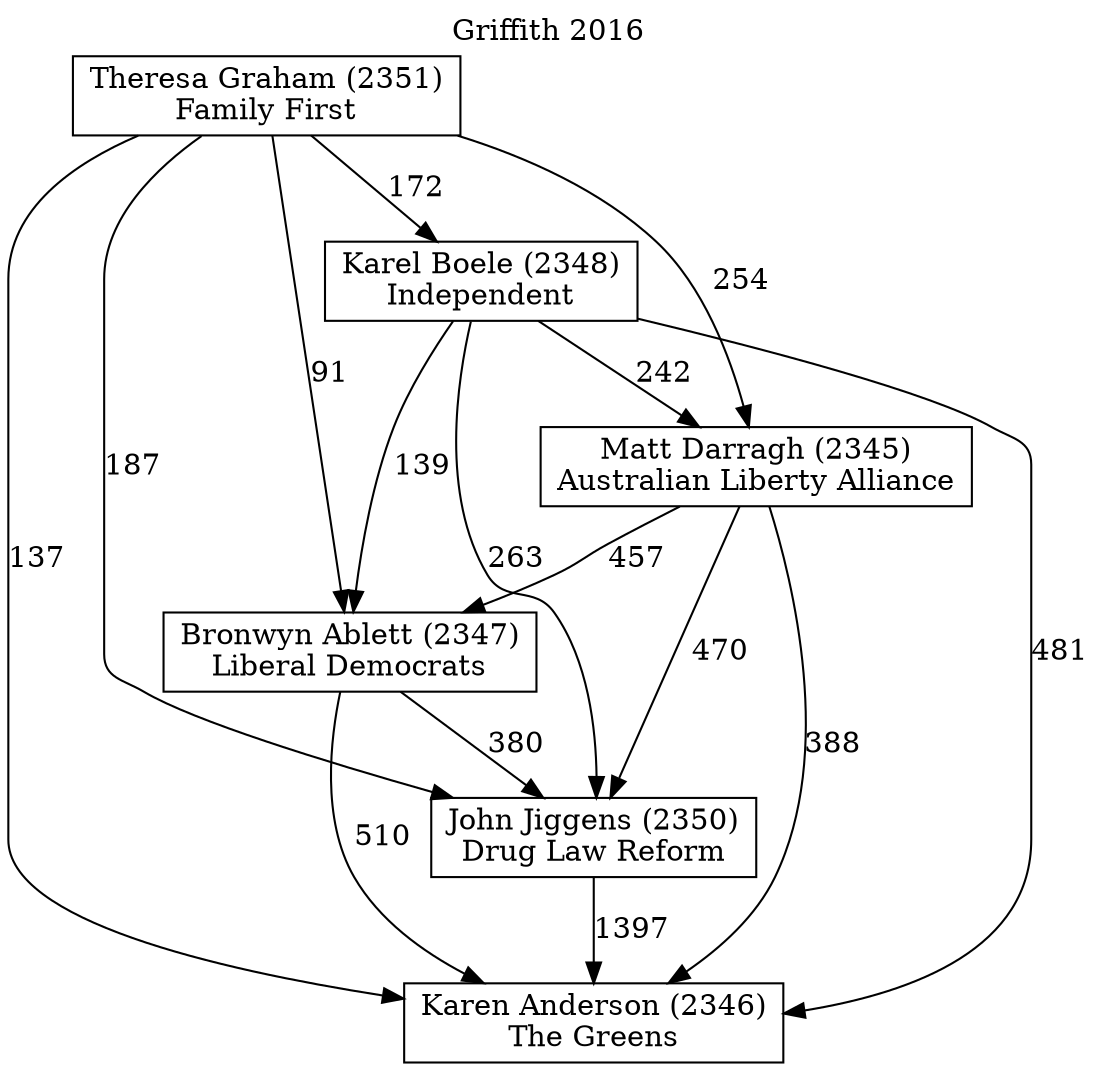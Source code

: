 // House preference flow
digraph "Karen Anderson (2346)_Griffith_2016" {
	graph [label="Griffith 2016" labelloc=t]
	node [shape=box]
	"Karen Anderson (2346)" [label="Karen Anderson (2346)
The Greens"]
	"John Jiggens (2350)" [label="John Jiggens (2350)
Drug Law Reform"]
	"Bronwyn Ablett (2347)" [label="Bronwyn Ablett (2347)
Liberal Democrats"]
	"Matt Darragh (2345)" [label="Matt Darragh (2345)
Australian Liberty Alliance"]
	"Karel Boele (2348)" [label="Karel Boele (2348)
Independent"]
	"Theresa Graham (2351)" [label="Theresa Graham (2351)
Family First"]
	"Karen Anderson (2346)" [label="Karen Anderson (2346)
The Greens"]
	"Bronwyn Ablett (2347)" [label="Bronwyn Ablett (2347)
Liberal Democrats"]
	"Matt Darragh (2345)" [label="Matt Darragh (2345)
Australian Liberty Alliance"]
	"Karel Boele (2348)" [label="Karel Boele (2348)
Independent"]
	"Theresa Graham (2351)" [label="Theresa Graham (2351)
Family First"]
	"Karen Anderson (2346)" [label="Karen Anderson (2346)
The Greens"]
	"Matt Darragh (2345)" [label="Matt Darragh (2345)
Australian Liberty Alliance"]
	"Karel Boele (2348)" [label="Karel Boele (2348)
Independent"]
	"Theresa Graham (2351)" [label="Theresa Graham (2351)
Family First"]
	"Karen Anderson (2346)" [label="Karen Anderson (2346)
The Greens"]
	"Karel Boele (2348)" [label="Karel Boele (2348)
Independent"]
	"Theresa Graham (2351)" [label="Theresa Graham (2351)
Family First"]
	"Karen Anderson (2346)" [label="Karen Anderson (2346)
The Greens"]
	"Theresa Graham (2351)" [label="Theresa Graham (2351)
Family First"]
	"Theresa Graham (2351)" [label="Theresa Graham (2351)
Family First"]
	"Karel Boele (2348)" [label="Karel Boele (2348)
Independent"]
	"Theresa Graham (2351)" [label="Theresa Graham (2351)
Family First"]
	"Theresa Graham (2351)" [label="Theresa Graham (2351)
Family First"]
	"Matt Darragh (2345)" [label="Matt Darragh (2345)
Australian Liberty Alliance"]
	"Karel Boele (2348)" [label="Karel Boele (2348)
Independent"]
	"Theresa Graham (2351)" [label="Theresa Graham (2351)
Family First"]
	"Matt Darragh (2345)" [label="Matt Darragh (2345)
Australian Liberty Alliance"]
	"Theresa Graham (2351)" [label="Theresa Graham (2351)
Family First"]
	"Theresa Graham (2351)" [label="Theresa Graham (2351)
Family First"]
	"Karel Boele (2348)" [label="Karel Boele (2348)
Independent"]
	"Theresa Graham (2351)" [label="Theresa Graham (2351)
Family First"]
	"Theresa Graham (2351)" [label="Theresa Graham (2351)
Family First"]
	"Bronwyn Ablett (2347)" [label="Bronwyn Ablett (2347)
Liberal Democrats"]
	"Matt Darragh (2345)" [label="Matt Darragh (2345)
Australian Liberty Alliance"]
	"Karel Boele (2348)" [label="Karel Boele (2348)
Independent"]
	"Theresa Graham (2351)" [label="Theresa Graham (2351)
Family First"]
	"Bronwyn Ablett (2347)" [label="Bronwyn Ablett (2347)
Liberal Democrats"]
	"Karel Boele (2348)" [label="Karel Boele (2348)
Independent"]
	"Theresa Graham (2351)" [label="Theresa Graham (2351)
Family First"]
	"Bronwyn Ablett (2347)" [label="Bronwyn Ablett (2347)
Liberal Democrats"]
	"Theresa Graham (2351)" [label="Theresa Graham (2351)
Family First"]
	"Theresa Graham (2351)" [label="Theresa Graham (2351)
Family First"]
	"Karel Boele (2348)" [label="Karel Boele (2348)
Independent"]
	"Theresa Graham (2351)" [label="Theresa Graham (2351)
Family First"]
	"Theresa Graham (2351)" [label="Theresa Graham (2351)
Family First"]
	"Matt Darragh (2345)" [label="Matt Darragh (2345)
Australian Liberty Alliance"]
	"Karel Boele (2348)" [label="Karel Boele (2348)
Independent"]
	"Theresa Graham (2351)" [label="Theresa Graham (2351)
Family First"]
	"Matt Darragh (2345)" [label="Matt Darragh (2345)
Australian Liberty Alliance"]
	"Theresa Graham (2351)" [label="Theresa Graham (2351)
Family First"]
	"Theresa Graham (2351)" [label="Theresa Graham (2351)
Family First"]
	"Karel Boele (2348)" [label="Karel Boele (2348)
Independent"]
	"Theresa Graham (2351)" [label="Theresa Graham (2351)
Family First"]
	"Theresa Graham (2351)" [label="Theresa Graham (2351)
Family First"]
	"John Jiggens (2350)" [label="John Jiggens (2350)
Drug Law Reform"]
	"Bronwyn Ablett (2347)" [label="Bronwyn Ablett (2347)
Liberal Democrats"]
	"Matt Darragh (2345)" [label="Matt Darragh (2345)
Australian Liberty Alliance"]
	"Karel Boele (2348)" [label="Karel Boele (2348)
Independent"]
	"Theresa Graham (2351)" [label="Theresa Graham (2351)
Family First"]
	"John Jiggens (2350)" [label="John Jiggens (2350)
Drug Law Reform"]
	"Matt Darragh (2345)" [label="Matt Darragh (2345)
Australian Liberty Alliance"]
	"Karel Boele (2348)" [label="Karel Boele (2348)
Independent"]
	"Theresa Graham (2351)" [label="Theresa Graham (2351)
Family First"]
	"John Jiggens (2350)" [label="John Jiggens (2350)
Drug Law Reform"]
	"Karel Boele (2348)" [label="Karel Boele (2348)
Independent"]
	"Theresa Graham (2351)" [label="Theresa Graham (2351)
Family First"]
	"John Jiggens (2350)" [label="John Jiggens (2350)
Drug Law Reform"]
	"Theresa Graham (2351)" [label="Theresa Graham (2351)
Family First"]
	"Theresa Graham (2351)" [label="Theresa Graham (2351)
Family First"]
	"Karel Boele (2348)" [label="Karel Boele (2348)
Independent"]
	"Theresa Graham (2351)" [label="Theresa Graham (2351)
Family First"]
	"Theresa Graham (2351)" [label="Theresa Graham (2351)
Family First"]
	"Matt Darragh (2345)" [label="Matt Darragh (2345)
Australian Liberty Alliance"]
	"Karel Boele (2348)" [label="Karel Boele (2348)
Independent"]
	"Theresa Graham (2351)" [label="Theresa Graham (2351)
Family First"]
	"Matt Darragh (2345)" [label="Matt Darragh (2345)
Australian Liberty Alliance"]
	"Theresa Graham (2351)" [label="Theresa Graham (2351)
Family First"]
	"Theresa Graham (2351)" [label="Theresa Graham (2351)
Family First"]
	"Karel Boele (2348)" [label="Karel Boele (2348)
Independent"]
	"Theresa Graham (2351)" [label="Theresa Graham (2351)
Family First"]
	"Theresa Graham (2351)" [label="Theresa Graham (2351)
Family First"]
	"Bronwyn Ablett (2347)" [label="Bronwyn Ablett (2347)
Liberal Democrats"]
	"Matt Darragh (2345)" [label="Matt Darragh (2345)
Australian Liberty Alliance"]
	"Karel Boele (2348)" [label="Karel Boele (2348)
Independent"]
	"Theresa Graham (2351)" [label="Theresa Graham (2351)
Family First"]
	"Bronwyn Ablett (2347)" [label="Bronwyn Ablett (2347)
Liberal Democrats"]
	"Karel Boele (2348)" [label="Karel Boele (2348)
Independent"]
	"Theresa Graham (2351)" [label="Theresa Graham (2351)
Family First"]
	"Bronwyn Ablett (2347)" [label="Bronwyn Ablett (2347)
Liberal Democrats"]
	"Theresa Graham (2351)" [label="Theresa Graham (2351)
Family First"]
	"Theresa Graham (2351)" [label="Theresa Graham (2351)
Family First"]
	"Karel Boele (2348)" [label="Karel Boele (2348)
Independent"]
	"Theresa Graham (2351)" [label="Theresa Graham (2351)
Family First"]
	"Theresa Graham (2351)" [label="Theresa Graham (2351)
Family First"]
	"Matt Darragh (2345)" [label="Matt Darragh (2345)
Australian Liberty Alliance"]
	"Karel Boele (2348)" [label="Karel Boele (2348)
Independent"]
	"Theresa Graham (2351)" [label="Theresa Graham (2351)
Family First"]
	"Matt Darragh (2345)" [label="Matt Darragh (2345)
Australian Liberty Alliance"]
	"Theresa Graham (2351)" [label="Theresa Graham (2351)
Family First"]
	"Theresa Graham (2351)" [label="Theresa Graham (2351)
Family First"]
	"Karel Boele (2348)" [label="Karel Boele (2348)
Independent"]
	"Theresa Graham (2351)" [label="Theresa Graham (2351)
Family First"]
	"Theresa Graham (2351)" [label="Theresa Graham (2351)
Family First"]
	"John Jiggens (2350)" -> "Karen Anderson (2346)" [label=1397]
	"Bronwyn Ablett (2347)" -> "John Jiggens (2350)" [label=380]
	"Matt Darragh (2345)" -> "Bronwyn Ablett (2347)" [label=457]
	"Karel Boele (2348)" -> "Matt Darragh (2345)" [label=242]
	"Theresa Graham (2351)" -> "Karel Boele (2348)" [label=172]
	"Bronwyn Ablett (2347)" -> "Karen Anderson (2346)" [label=510]
	"Matt Darragh (2345)" -> "Karen Anderson (2346)" [label=388]
	"Karel Boele (2348)" -> "Karen Anderson (2346)" [label=481]
	"Theresa Graham (2351)" -> "Karen Anderson (2346)" [label=137]
	"Theresa Graham (2351)" -> "Matt Darragh (2345)" [label=254]
	"Karel Boele (2348)" -> "Bronwyn Ablett (2347)" [label=139]
	"Theresa Graham (2351)" -> "Bronwyn Ablett (2347)" [label=91]
	"Matt Darragh (2345)" -> "John Jiggens (2350)" [label=470]
	"Karel Boele (2348)" -> "John Jiggens (2350)" [label=263]
	"Theresa Graham (2351)" -> "John Jiggens (2350)" [label=187]
}
